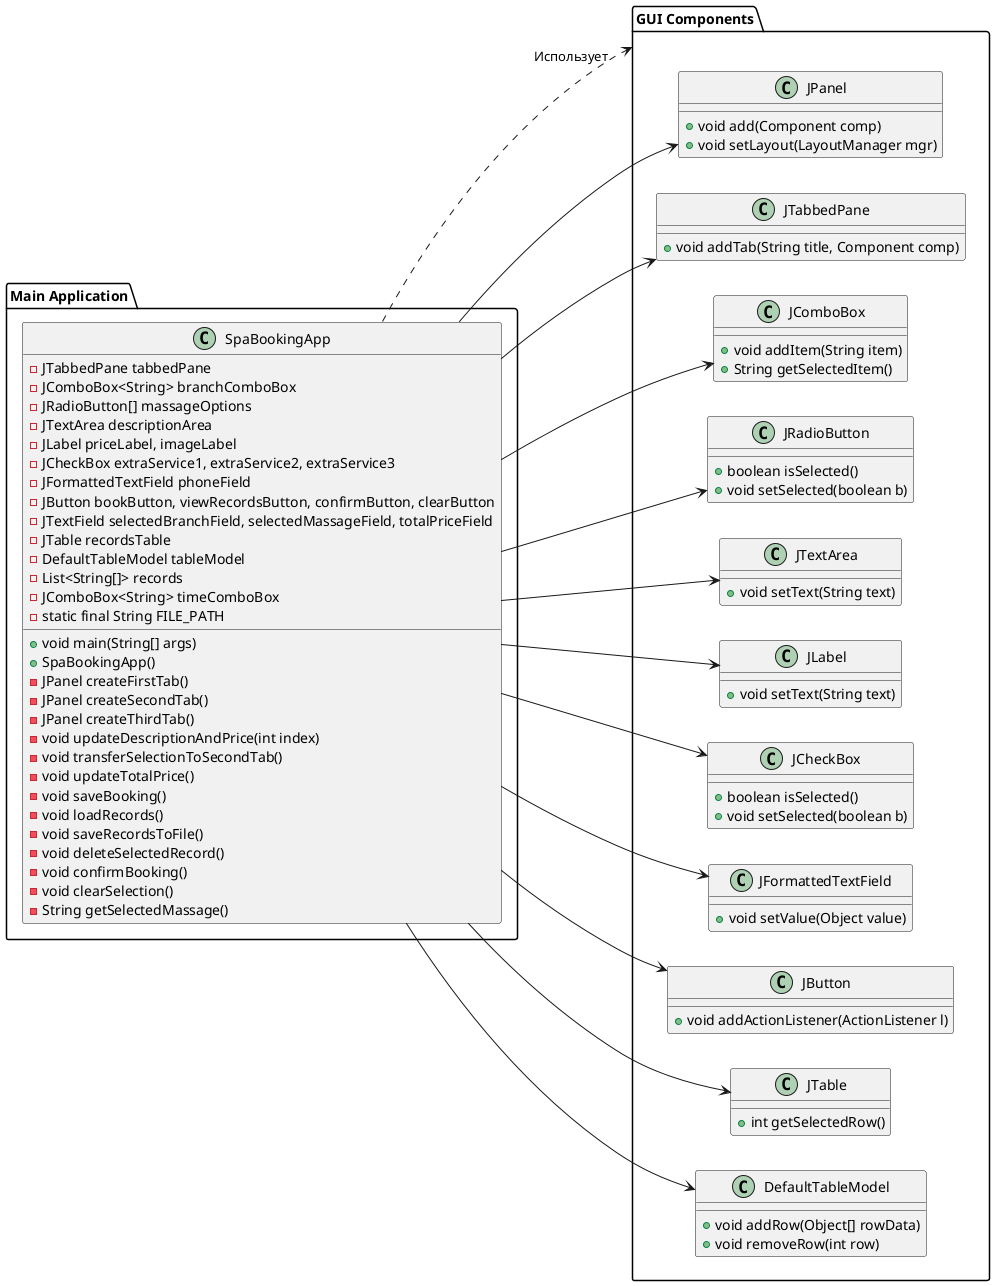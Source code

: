 @startuml
left to right direction
' Группировка классов по функциональности
package "GUI Components" {
    class JPanel {
        + void add(Component comp)
        + void setLayout(LayoutManager mgr)
    }

    class JTabbedPane {
        + void addTab(String title, Component comp)
    }

    class JComboBox {
        + void addItem(String item)
        + String getSelectedItem()
    }

    class JRadioButton {
        + boolean isSelected()
        + void setSelected(boolean b)
    }

    class JTextArea {
        + void setText(String text)
    }

    class JLabel {
        + void setText(String text)
    }

    class JCheckBox {
        + boolean isSelected()
        + void setSelected(boolean b)
    }

    class JFormattedTextField {
        + void setValue(Object value)
    }

    class JButton {
        + void addActionListener(ActionListener l)
    }

    class JTable {
        + int getSelectedRow()
    }

    class DefaultTableModel {
        + void addRow(Object[] rowData)
        + void removeRow(int row)
    }
}

package "Main Application" {
    class SpaBookingApp {
        - JTabbedPane tabbedPane
        - JComboBox<String> branchComboBox
        - JRadioButton[] massageOptions
        - JTextArea descriptionArea
        - JLabel priceLabel, imageLabel
        - JCheckBox extraService1, extraService2, extraService3
        - JFormattedTextField phoneField
        - JButton bookButton, viewRecordsButton, confirmButton, clearButton
        - JTextField selectedBranchField, selectedMassageField, totalPriceField
        - JTable recordsTable
        - DefaultTableModel tableModel
        - List<String[]> records
        - JComboBox<String> timeComboBox
        - static final String FILE_PATH

        + void main(String[] args)
        + SpaBookingApp()
        - JPanel createFirstTab()
        - JPanel createSecondTab()
        - JPanel createThirdTab()
        - void updateDescriptionAndPrice(int index)
        - void transferSelectionToSecondTab()
        - void updateTotalPrice()
        - void saveBooking()
        - void loadRecords()
        - void saveRecordsToFile()
        - void deleteSelectedRecord()
        - void confirmBooking()
        - void clearSelection()
        - String getSelectedMassage()
    }
}

' Связи между классами
SpaBookingApp --> JPanel
SpaBookingApp --> JTabbedPane
SpaBookingApp --> JComboBox
SpaBookingApp --> JRadioButton
SpaBookingApp --> JTextArea
SpaBookingApp --> JLabel
SpaBookingApp --> JCheckBox
SpaBookingApp --> JFormattedTextField
SpaBookingApp --> JButton
SpaBookingApp --> JTable
SpaBookingApp --> DefaultTableModel

' Группировка связей
SpaBookingApp ..> "GUI Components" : Использует
@enduml